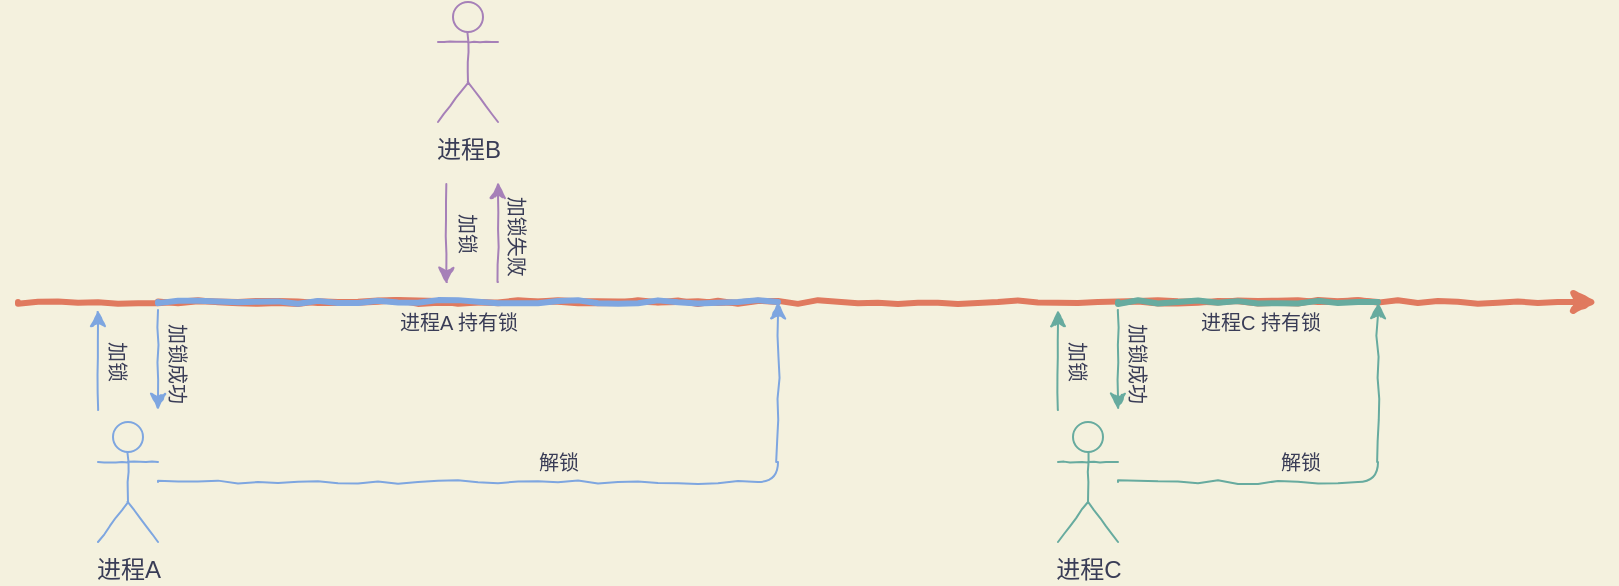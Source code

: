 <mxfile version="14.1.1" type="github">
  <diagram id="ki_LA9mQ505LY44z_Rbz" name="Page-1">
    <mxGraphModel dx="983" dy="565" grid="1" gridSize="10" guides="1" tooltips="1" connect="1" arrows="1" fold="1" page="1" pageScale="1" pageWidth="1169" pageHeight="827" background="#F4F1DE" math="0" shadow="0">
      <root>
        <mxCell id="0" />
        <mxCell id="1" parent="0" />
        <mxCell id="rkzl5wiAowMu2SlgCzTU-2" value="" style="endArrow=classic;html=1;strokeWidth=3;comic=1;labelBackgroundColor=#F4F1DE;strokeColor=#E07A5F;fontColor=#393C56;" parent="1" edge="1">
          <mxGeometry width="50" height="50" relative="1" as="geometry">
            <mxPoint x="130" y="360" as="sourcePoint" />
            <mxPoint x="920" y="360" as="targetPoint" />
          </mxGeometry>
        </mxCell>
        <mxCell id="rkzl5wiAowMu2SlgCzTU-4" value="进程A" style="shape=umlActor;verticalLabelPosition=bottom;verticalAlign=top;outlineConnect=0;fillColor=none;labelBackgroundColor=none;html=1;comic=1;fontColor=#393C56;strokeWidth=1;strokeColor=#7EA6E0;" parent="1" vertex="1">
          <mxGeometry x="170" y="420" width="30" height="60" as="geometry" />
        </mxCell>
        <mxCell id="rkzl5wiAowMu2SlgCzTU-7" value="" style="endArrow=classic;strokeWidth=1;labelBackgroundColor=none;html=1;comic=1;fontColor=#393C56;strokeColor=#7EA6E0;" parent="1" edge="1">
          <mxGeometry x="-0.04" width="50" height="50" relative="1" as="geometry">
            <mxPoint x="170" y="414" as="sourcePoint" />
            <mxPoint x="170" y="364" as="targetPoint" />
            <Array as="points" />
            <mxPoint as="offset" />
          </mxGeometry>
        </mxCell>
        <mxCell id="rkzl5wiAowMu2SlgCzTU-12" value="" style="endArrow=classic;strokeWidth=1;labelBackgroundColor=none;html=1;comic=1;fontColor=#393C56;strokeColor=#7EA6E0;" parent="1" edge="1">
          <mxGeometry width="50" height="50" relative="1" as="geometry">
            <mxPoint x="200" y="364" as="sourcePoint" />
            <mxPoint x="200" y="414" as="targetPoint" />
          </mxGeometry>
        </mxCell>
        <mxCell id="rkzl5wiAowMu2SlgCzTU-13" value="加锁成功" style="edgeLabel;align=center;verticalAlign=middle;resizable=0;points=[];rotation=90;fontSize=10;horizontal=1;labelBorderColor=none;labelBackgroundColor=none;html=1;comic=1;fontColor=#393C56;" parent="rkzl5wiAowMu2SlgCzTU-12" vertex="1" connectable="0">
          <mxGeometry x="-0.12" y="-4" relative="1" as="geometry">
            <mxPoint x="14" y="4" as="offset" />
          </mxGeometry>
        </mxCell>
        <mxCell id="rkzl5wiAowMu2SlgCzTU-14" value="加锁" style="text;strokeColor=none;fillColor=none;align=center;verticalAlign=middle;whiteSpace=wrap;rounded=0;fontSize=10;rotation=90;labelBackgroundColor=none;html=1;comic=1;fontColor=#393C56;" parent="1" vertex="1">
          <mxGeometry x="160" y="380" width="40" height="20" as="geometry" />
        </mxCell>
        <mxCell id="rkzl5wiAowMu2SlgCzTU-15" value="" style="endArrow=none;strokeWidth=3;fontSize=10;rounded=0;strokeColor=#E07A5F;labelBackgroundColor=none;html=1;comic=1;fontColor=#393C56;" parent="1" edge="1">
          <mxGeometry width="50" height="50" relative="1" as="geometry">
            <mxPoint x="200" y="360" as="sourcePoint" />
            <mxPoint x="510" y="360" as="targetPoint" />
          </mxGeometry>
        </mxCell>
        <mxCell id="rkzl5wiAowMu2SlgCzTU-47" value="进程A 持有锁" style="edgeLabel;align=center;verticalAlign=middle;resizable=0;points=[];fontSize=10;labelBackgroundColor=none;html=1;comic=1;fontColor=#393C56;" parent="rkzl5wiAowMu2SlgCzTU-15" vertex="1" connectable="0">
          <mxGeometry x="-0.126" relative="1" as="geometry">
            <mxPoint x="14.17" y="10" as="offset" />
          </mxGeometry>
        </mxCell>
        <mxCell id="rkzl5wiAowMu2SlgCzTU-16" value="进程B" style="shape=umlActor;verticalLabelPosition=bottom;verticalAlign=top;outlineConnect=0;fillColor=none;labelBackgroundColor=none;html=1;comic=1;fontColor=#393C56;strokeColor=#A680B8;" parent="1" vertex="1">
          <mxGeometry x="340" y="210" width="30" height="60" as="geometry" />
        </mxCell>
        <mxCell id="rkzl5wiAowMu2SlgCzTU-17" value="" style="endArrow=classic;strokeWidth=1;labelBackgroundColor=none;html=1;comic=1;fontColor=#393C56;strokeColor=#A680B8;" parent="1" edge="1">
          <mxGeometry x="-0.04" width="50" height="50" relative="1" as="geometry">
            <mxPoint x="370" y="350" as="sourcePoint" />
            <mxPoint x="370" y="300" as="targetPoint" />
            <Array as="points" />
            <mxPoint as="offset" />
          </mxGeometry>
        </mxCell>
        <mxCell id="rkzl5wiAowMu2SlgCzTU-18" value="" style="endArrow=classic;strokeWidth=1;labelBackgroundColor=none;html=1;comic=1;fontColor=#393C56;strokeColor=#A680B8;" parent="1" edge="1">
          <mxGeometry width="50" height="50" relative="1" as="geometry">
            <mxPoint x="344.17" y="301" as="sourcePoint" />
            <mxPoint x="344.17" y="351" as="targetPoint" />
          </mxGeometry>
        </mxCell>
        <mxCell id="rkzl5wiAowMu2SlgCzTU-19" value="加锁失败" style="edgeLabel;align=center;verticalAlign=middle;resizable=0;points=[];rotation=90;fontSize=10;horizontal=1;labelBackgroundColor=none;html=1;comic=1;fontColor=#393C56;" parent="rkzl5wiAowMu2SlgCzTU-18" vertex="1" connectable="0">
          <mxGeometry x="-0.12" y="-4" relative="1" as="geometry">
            <mxPoint x="39.83" y="3.33" as="offset" />
          </mxGeometry>
        </mxCell>
        <mxCell id="rkzl5wiAowMu2SlgCzTU-20" value="加锁" style="text;strokeColor=none;align=center;verticalAlign=middle;whiteSpace=wrap;rounded=0;fontSize=10;rotation=90;shadow=1;labelBackgroundColor=none;html=1;comic=1;fontColor=#393C56;" parent="1" vertex="1">
          <mxGeometry x="335" y="316" width="40" height="20" as="geometry" />
        </mxCell>
        <mxCell id="rkzl5wiAowMu2SlgCzTU-33" value="进程C" style="shape=umlActor;verticalLabelPosition=bottom;verticalAlign=top;outlineConnect=0;labelBackgroundColor=none;html=1;comic=1;fontColor=#393C56;fillColor=none;strokeColor=#67AB9F;" parent="1" vertex="1">
          <mxGeometry x="650" y="420" width="30" height="60" as="geometry" />
        </mxCell>
        <mxCell id="rkzl5wiAowMu2SlgCzTU-34" value="" style="endArrow=classic;strokeWidth=1;labelBackgroundColor=none;html=1;comic=1;fontColor=#393C56;strokeColor=#67AB9F;" parent="1" edge="1">
          <mxGeometry x="-0.04" width="50" height="50" relative="1" as="geometry">
            <mxPoint x="650" y="414" as="sourcePoint" />
            <mxPoint x="650" y="364" as="targetPoint" />
            <Array as="points" />
            <mxPoint as="offset" />
          </mxGeometry>
        </mxCell>
        <mxCell id="rkzl5wiAowMu2SlgCzTU-35" value="" style="endArrow=classic;strokeWidth=1;labelBackgroundColor=none;html=1;comic=1;fontColor=#393C56;strokeColor=#67AB9F;" parent="1" edge="1">
          <mxGeometry width="50" height="50" relative="1" as="geometry">
            <mxPoint x="680" y="364" as="sourcePoint" />
            <mxPoint x="680" y="414" as="targetPoint" />
          </mxGeometry>
        </mxCell>
        <mxCell id="rkzl5wiAowMu2SlgCzTU-36" value="加锁成功" style="edgeLabel;align=center;verticalAlign=middle;resizable=0;points=[];rotation=90;fontSize=10;horizontal=1;labelBackgroundColor=none;html=1;comic=1;fontColor=#393C56;" parent="rkzl5wiAowMu2SlgCzTU-35" vertex="1" connectable="0">
          <mxGeometry x="-0.12" y="-4" relative="1" as="geometry">
            <mxPoint x="14" y="4" as="offset" />
          </mxGeometry>
        </mxCell>
        <mxCell id="rkzl5wiAowMu2SlgCzTU-37" value="加锁" style="text;strokeColor=none;fillColor=none;align=center;verticalAlign=middle;whiteSpace=wrap;rounded=0;fontSize=10;rotation=90;labelBackgroundColor=none;html=1;comic=1;fontColor=#393C56;" parent="1" vertex="1">
          <mxGeometry x="640" y="380" width="40" height="20" as="geometry" />
        </mxCell>
        <mxCell id="rkzl5wiAowMu2SlgCzTU-48" value="" style="edgeStyle=segmentEdgeStyle;endArrow=classic;strokeWidth=1;fontSize=10;labelBackgroundColor=none;html=1;comic=1;fontColor=#393C56;strokeColor=#7EA6E0;" parent="1" edge="1">
          <mxGeometry width="50" height="50" relative="1" as="geometry">
            <mxPoint x="200" y="450" as="sourcePoint" />
            <mxPoint x="510" y="360" as="targetPoint" />
          </mxGeometry>
        </mxCell>
        <mxCell id="rkzl5wiAowMu2SlgCzTU-49" value="解锁" style="text;align=center;verticalAlign=middle;resizable=0;points=[];autosize=1;fontSize=10;labelBackgroundColor=none;html=1;comic=1;fontColor=#393C56;" parent="1" vertex="1">
          <mxGeometry x="380" y="430" width="40" height="20" as="geometry" />
        </mxCell>
        <mxCell id="rkzl5wiAowMu2SlgCzTU-50" value="" style="endArrow=none;strokeWidth=3;fontSize=10;rounded=0;strokeColor=#E07A5F;labelBackgroundColor=none;html=1;comic=1;fontColor=#393C56;" parent="1" edge="1">
          <mxGeometry width="50" height="50" relative="1" as="geometry">
            <mxPoint x="680" y="360" as="sourcePoint" />
            <mxPoint x="810" y="360" as="targetPoint" />
          </mxGeometry>
        </mxCell>
        <mxCell id="rkzl5wiAowMu2SlgCzTU-51" value="进程C 持有锁" style="edgeLabel;align=center;verticalAlign=middle;resizable=0;points=[];fontSize=10;labelBackgroundColor=none;html=1;comic=1;fontColor=#393C56;" parent="rkzl5wiAowMu2SlgCzTU-50" vertex="1" connectable="0">
          <mxGeometry x="-0.126" relative="1" as="geometry">
            <mxPoint x="13.33" y="10" as="offset" />
          </mxGeometry>
        </mxCell>
        <mxCell id="rkzl5wiAowMu2SlgCzTU-53" value="" style="edgeStyle=segmentEdgeStyle;endArrow=classic;strokeWidth=1;fontSize=10;labelBackgroundColor=none;html=1;comic=1;fontColor=#393C56;strokeColor=#67AB9F;" parent="1" edge="1">
          <mxGeometry width="50" height="50" relative="1" as="geometry">
            <mxPoint x="680" y="450" as="sourcePoint" />
            <mxPoint x="810" y="360" as="targetPoint" />
          </mxGeometry>
        </mxCell>
        <mxCell id="rkzl5wiAowMu2SlgCzTU-55" value="解锁" style="edgeLabel;align=center;verticalAlign=middle;resizable=0;points=[];fontSize=10;labelBackgroundColor=none;html=1;comic=1;fontColor=#393C56;" parent="rkzl5wiAowMu2SlgCzTU-53" vertex="1" connectable="0">
          <mxGeometry x="-0.179" y="1" relative="1" as="geometry">
            <mxPoint y="-9" as="offset" />
          </mxGeometry>
        </mxCell>
        <mxCell id="SVrlgPCilisvu-b9C4AO-1" value="" style="endArrow=none;html=1;strokeColor=#7EA6E0;fillColor=#F2CC8F;fontColor=#393C56;strokeWidth=3;comic=1;" edge="1" parent="1">
          <mxGeometry width="50" height="50" relative="1" as="geometry">
            <mxPoint x="200" y="360" as="sourcePoint" />
            <mxPoint x="510" y="360" as="targetPoint" />
          </mxGeometry>
        </mxCell>
        <mxCell id="SVrlgPCilisvu-b9C4AO-2" value="" style="endArrow=none;html=1;fillColor=#F2CC8F;fontColor=#393C56;strokeWidth=3;comic=1;strokeColor=#67AB9F;" edge="1" parent="1">
          <mxGeometry width="50" height="50" relative="1" as="geometry">
            <mxPoint x="680" y="360" as="sourcePoint" />
            <mxPoint x="810" y="360" as="targetPoint" />
          </mxGeometry>
        </mxCell>
      </root>
    </mxGraphModel>
  </diagram>
</mxfile>
